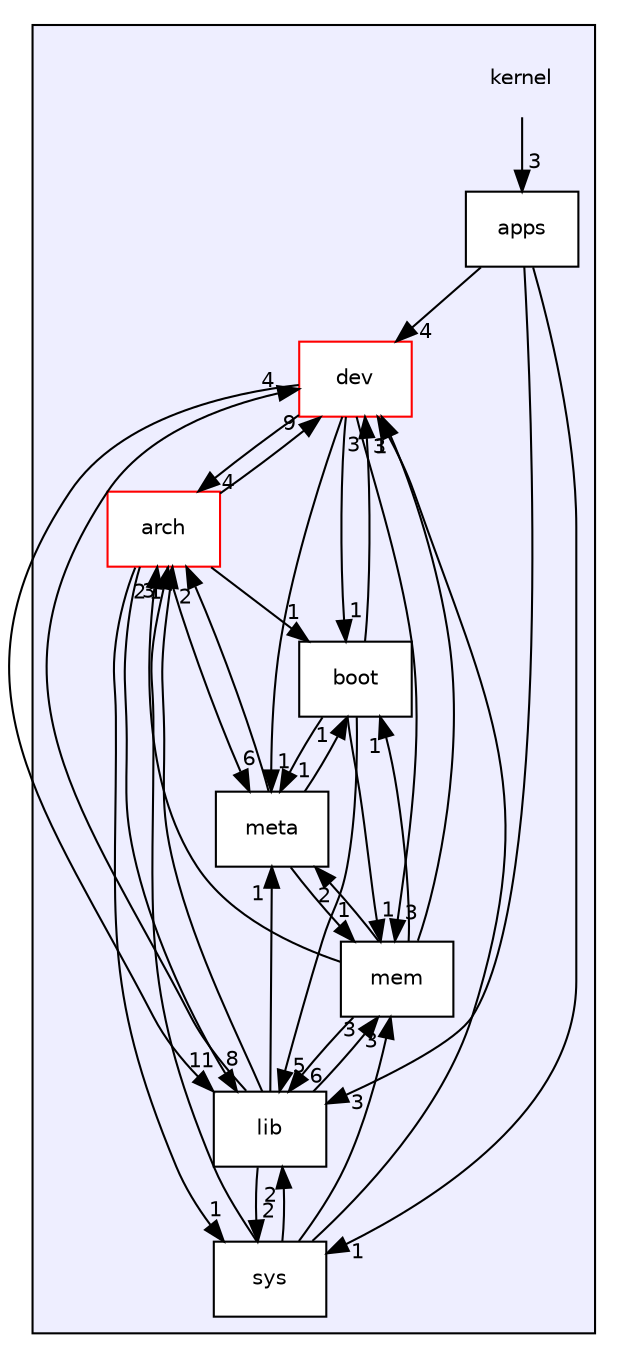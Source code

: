 digraph "kernel" {
  compound=true
  node [ fontsize="10", fontname="Helvetica"];
  edge [ labelfontsize="10", labelfontname="Helvetica"];
  subgraph clusterdir_dc43877d82dd332f9fb2071fcca799d6 {
    graph [ bgcolor="#eeeeff", pencolor="black", label="" URL="dir_dc43877d82dd332f9fb2071fcca799d6.html"];
    dir_dc43877d82dd332f9fb2071fcca799d6 [shape=plaintext label="kernel"];
    dir_fa570ce2753ea55f487262f756360351 [shape=box label="apps" color="black" fillcolor="white" style="filled" URL="dir_fa570ce2753ea55f487262f756360351.html"];
    dir_4a04b9aac4eefdd334a78e565f4616f2 [shape=box label="arch" color="red" fillcolor="white" style="filled" URL="dir_4a04b9aac4eefdd334a78e565f4616f2.html"];
    dir_ecf7259329ba7794ad7c9558e45771a7 [shape=box label="boot" color="black" fillcolor="white" style="filled" URL="dir_ecf7259329ba7794ad7c9558e45771a7.html"];
    dir_aa74cb49fdf9b71a4ed99e37b64b0c24 [shape=box label="dev" color="red" fillcolor="white" style="filled" URL="dir_aa74cb49fdf9b71a4ed99e37b64b0c24.html"];
    dir_c883bf649c7845365059c82cfcfc2919 [shape=box label="lib" color="black" fillcolor="white" style="filled" URL="dir_c883bf649c7845365059c82cfcfc2919.html"];
    dir_539c600d05e734858cfd9a589845008d [shape=box label="mem" color="black" fillcolor="white" style="filled" URL="dir_539c600d05e734858cfd9a589845008d.html"];
    dir_2f3d62dc37e0bfc099998101bdb67f30 [shape=box label="meta" color="black" fillcolor="white" style="filled" URL="dir_2f3d62dc37e0bfc099998101bdb67f30.html"];
    dir_673419bcbe62e80b0522bf884daabf0e [shape=box label="sys" color="black" fillcolor="white" style="filled" URL="dir_673419bcbe62e80b0522bf884daabf0e.html"];
  }
  dir_dc43877d82dd332f9fb2071fcca799d6->dir_fa570ce2753ea55f487262f756360351 [headlabel="3", labeldistance=1.5 headhref="dir_000000_000001.html"];
  dir_673419bcbe62e80b0522bf884daabf0e->dir_4a04b9aac4eefdd334a78e565f4616f2 [headlabel="3", labeldistance=1.5 headhref="dir_000015_000002.html"];
  dir_673419bcbe62e80b0522bf884daabf0e->dir_c883bf649c7845365059c82cfcfc2919 [headlabel="2", labeldistance=1.5 headhref="dir_000015_000005.html"];
  dir_673419bcbe62e80b0522bf884daabf0e->dir_539c600d05e734858cfd9a589845008d [headlabel="3", labeldistance=1.5 headhref="dir_000015_000011.html"];
  dir_673419bcbe62e80b0522bf884daabf0e->dir_aa74cb49fdf9b71a4ed99e37b64b0c24 [headlabel="3", labeldistance=1.5 headhref="dir_000015_000008.html"];
  dir_2f3d62dc37e0bfc099998101bdb67f30->dir_4a04b9aac4eefdd334a78e565f4616f2 [headlabel="2", labeldistance=1.5 headhref="dir_000007_000002.html"];
  dir_2f3d62dc37e0bfc099998101bdb67f30->dir_ecf7259329ba7794ad7c9558e45771a7 [headlabel="1", labeldistance=1.5 headhref="dir_000007_000004.html"];
  dir_2f3d62dc37e0bfc099998101bdb67f30->dir_539c600d05e734858cfd9a589845008d [headlabel="1", labeldistance=1.5 headhref="dir_000007_000011.html"];
  dir_4a04b9aac4eefdd334a78e565f4616f2->dir_673419bcbe62e80b0522bf884daabf0e [headlabel="1", labeldistance=1.5 headhref="dir_000002_000015.html"];
  dir_4a04b9aac4eefdd334a78e565f4616f2->dir_2f3d62dc37e0bfc099998101bdb67f30 [headlabel="6", labeldistance=1.5 headhref="dir_000002_000007.html"];
  dir_4a04b9aac4eefdd334a78e565f4616f2->dir_ecf7259329ba7794ad7c9558e45771a7 [headlabel="1", labeldistance=1.5 headhref="dir_000002_000004.html"];
  dir_4a04b9aac4eefdd334a78e565f4616f2->dir_c883bf649c7845365059c82cfcfc2919 [headlabel="8", labeldistance=1.5 headhref="dir_000002_000005.html"];
  dir_4a04b9aac4eefdd334a78e565f4616f2->dir_aa74cb49fdf9b71a4ed99e37b64b0c24 [headlabel="9", labeldistance=1.5 headhref="dir_000002_000008.html"];
  dir_ecf7259329ba7794ad7c9558e45771a7->dir_2f3d62dc37e0bfc099998101bdb67f30 [headlabel="1", labeldistance=1.5 headhref="dir_000004_000007.html"];
  dir_ecf7259329ba7794ad7c9558e45771a7->dir_c883bf649c7845365059c82cfcfc2919 [headlabel="5", labeldistance=1.5 headhref="dir_000004_000005.html"];
  dir_ecf7259329ba7794ad7c9558e45771a7->dir_539c600d05e734858cfd9a589845008d [headlabel="1", labeldistance=1.5 headhref="dir_000004_000011.html"];
  dir_ecf7259329ba7794ad7c9558e45771a7->dir_aa74cb49fdf9b71a4ed99e37b64b0c24 [headlabel="3", labeldistance=1.5 headhref="dir_000004_000008.html"];
  dir_c883bf649c7845365059c82cfcfc2919->dir_673419bcbe62e80b0522bf884daabf0e [headlabel="2", labeldistance=1.5 headhref="dir_000005_000015.html"];
  dir_c883bf649c7845365059c82cfcfc2919->dir_2f3d62dc37e0bfc099998101bdb67f30 [headlabel="1", labeldistance=1.5 headhref="dir_000005_000007.html"];
  dir_c883bf649c7845365059c82cfcfc2919->dir_4a04b9aac4eefdd334a78e565f4616f2 [headlabel="1", labeldistance=1.5 headhref="dir_000005_000002.html"];
  dir_c883bf649c7845365059c82cfcfc2919->dir_539c600d05e734858cfd9a589845008d [headlabel="3", labeldistance=1.5 headhref="dir_000005_000011.html"];
  dir_c883bf649c7845365059c82cfcfc2919->dir_aa74cb49fdf9b71a4ed99e37b64b0c24 [headlabel="4", labeldistance=1.5 headhref="dir_000005_000008.html"];
  dir_539c600d05e734858cfd9a589845008d->dir_2f3d62dc37e0bfc099998101bdb67f30 [headlabel="2", labeldistance=1.5 headhref="dir_000011_000007.html"];
  dir_539c600d05e734858cfd9a589845008d->dir_4a04b9aac4eefdd334a78e565f4616f2 [headlabel="2", labeldistance=1.5 headhref="dir_000011_000002.html"];
  dir_539c600d05e734858cfd9a589845008d->dir_ecf7259329ba7794ad7c9558e45771a7 [headlabel="1", labeldistance=1.5 headhref="dir_000011_000004.html"];
  dir_539c600d05e734858cfd9a589845008d->dir_c883bf649c7845365059c82cfcfc2919 [headlabel="6", labeldistance=1.5 headhref="dir_000011_000005.html"];
  dir_539c600d05e734858cfd9a589845008d->dir_aa74cb49fdf9b71a4ed99e37b64b0c24 [headlabel="1", labeldistance=1.5 headhref="dir_000011_000008.html"];
  dir_fa570ce2753ea55f487262f756360351->dir_673419bcbe62e80b0522bf884daabf0e [headlabel="1", labeldistance=1.5 headhref="dir_000001_000015.html"];
  dir_fa570ce2753ea55f487262f756360351->dir_c883bf649c7845365059c82cfcfc2919 [headlabel="3", labeldistance=1.5 headhref="dir_000001_000005.html"];
  dir_fa570ce2753ea55f487262f756360351->dir_aa74cb49fdf9b71a4ed99e37b64b0c24 [headlabel="4", labeldistance=1.5 headhref="dir_000001_000008.html"];
  dir_aa74cb49fdf9b71a4ed99e37b64b0c24->dir_2f3d62dc37e0bfc099998101bdb67f30 [headlabel="1", labeldistance=1.5 headhref="dir_000008_000007.html"];
  dir_aa74cb49fdf9b71a4ed99e37b64b0c24->dir_4a04b9aac4eefdd334a78e565f4616f2 [headlabel="4", labeldistance=1.5 headhref="dir_000008_000002.html"];
  dir_aa74cb49fdf9b71a4ed99e37b64b0c24->dir_ecf7259329ba7794ad7c9558e45771a7 [headlabel="1", labeldistance=1.5 headhref="dir_000008_000004.html"];
  dir_aa74cb49fdf9b71a4ed99e37b64b0c24->dir_c883bf649c7845365059c82cfcfc2919 [headlabel="11", labeldistance=1.5 headhref="dir_000008_000005.html"];
  dir_aa74cb49fdf9b71a4ed99e37b64b0c24->dir_539c600d05e734858cfd9a589845008d [headlabel="3", labeldistance=1.5 headhref="dir_000008_000011.html"];
}
